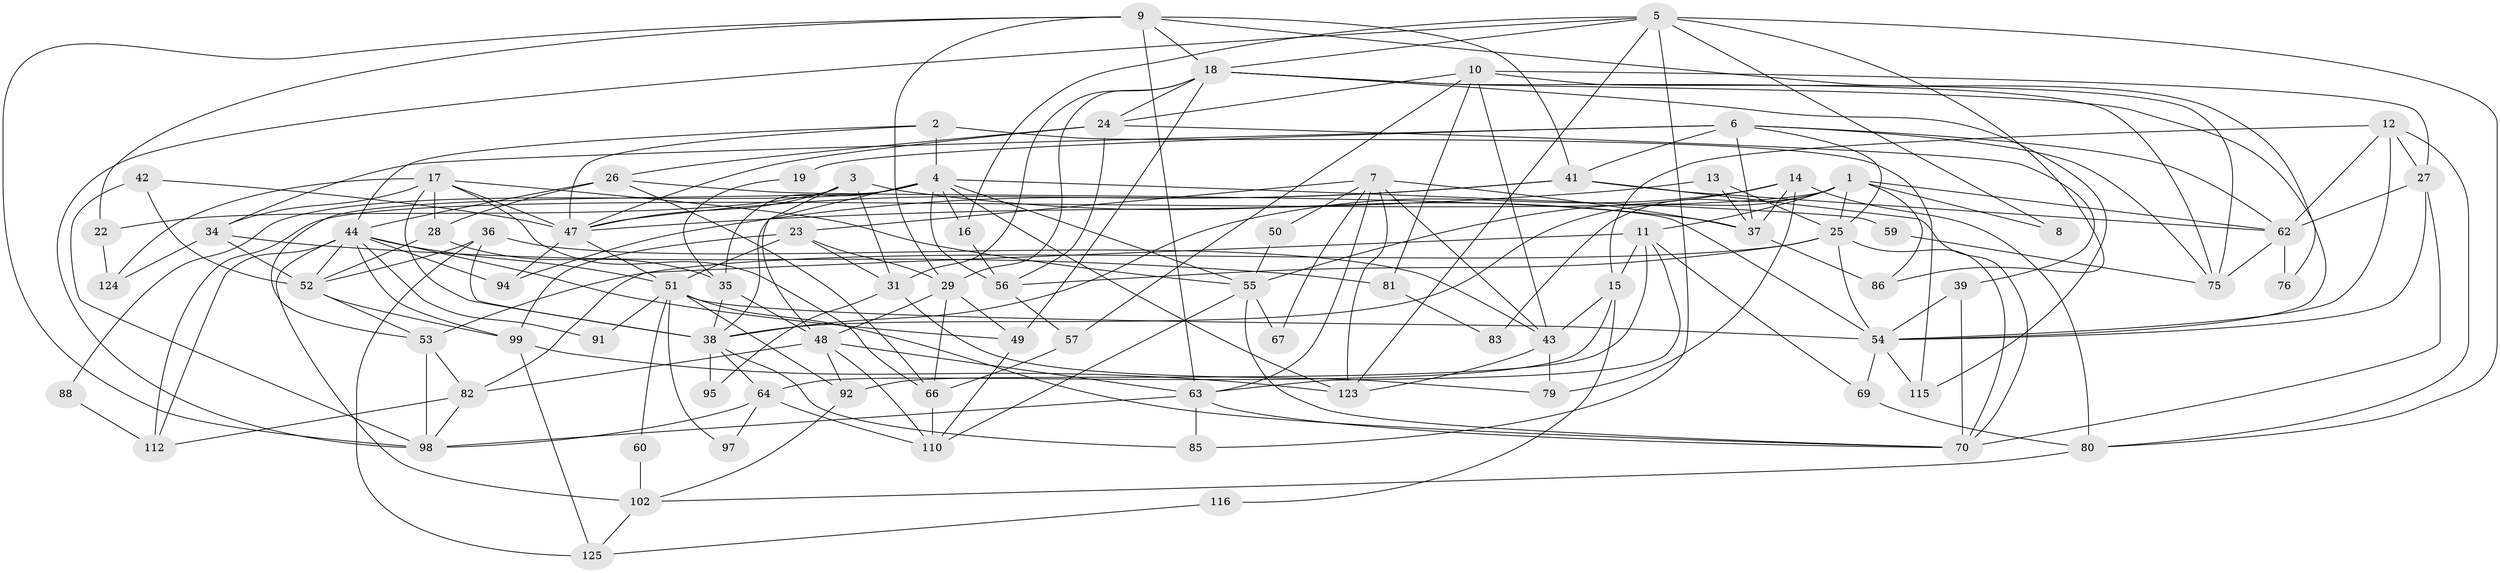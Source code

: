 // original degree distribution, {6: 0.112, 3: 0.28, 9: 0.008, 4: 0.232, 5: 0.184, 2: 0.144, 7: 0.04}
// Generated by graph-tools (version 1.1) at 2025/11/02/27/25 16:11:20]
// undirected, 83 vertices, 204 edges
graph export_dot {
graph [start="1"]
  node [color=gray90,style=filled];
  1 [super="+118"];
  2 [super="+107"];
  3;
  4 [super="+46"];
  5 [super="+21"];
  6 [super="+68"];
  7 [super="+93"];
  8;
  9 [super="+74"];
  10 [super="+20"];
  11 [super="+32"];
  12;
  13 [super="+33"];
  14 [super="+122"];
  15;
  16 [super="+65"];
  17 [super="+87"];
  18 [super="+61"];
  19;
  22;
  23;
  24 [super="+71"];
  25 [super="+30"];
  26 [super="+121"];
  27 [super="+108"];
  28;
  29 [super="+72"];
  31 [super="+111"];
  34 [super="+40"];
  35 [super="+117"];
  36 [super="+106"];
  37 [super="+113"];
  38 [super="+45"];
  39;
  41 [super="+58"];
  42;
  43 [super="+103"];
  44 [super="+78"];
  47 [super="+90"];
  48 [super="+77"];
  49 [super="+104"];
  50;
  51 [super="+96"];
  52 [super="+73"];
  53 [super="+105"];
  54 [super="+100"];
  55 [super="+109"];
  56;
  57;
  59;
  60;
  62 [super="+119"];
  63;
  64;
  66;
  67;
  69;
  70 [super="+89"];
  75;
  76;
  79;
  80;
  81;
  82 [super="+84"];
  83;
  85;
  86;
  88;
  91;
  92 [super="+101"];
  94;
  95;
  97;
  98;
  99 [super="+120"];
  102;
  110 [super="+114"];
  112;
  115;
  116;
  123;
  124;
  125;
  1 -- 8;
  1 -- 86;
  1 -- 112;
  1 -- 83;
  1 -- 25;
  1 -- 38;
  1 -- 62;
  1 -- 11;
  2 -- 115;
  2 -- 47;
  2 -- 4;
  2 -- 44;
  3 -- 31 [weight=2];
  3 -- 22;
  3 -- 47;
  3 -- 37;
  3 -- 48;
  4 -- 53 [weight=2];
  4 -- 55;
  4 -- 38;
  4 -- 56;
  4 -- 88;
  4 -- 123;
  4 -- 16;
  4 -- 59;
  4 -- 35;
  5 -- 98;
  5 -- 85;
  5 -- 123;
  5 -- 80;
  5 -- 18;
  5 -- 86;
  5 -- 8;
  5 -- 16;
  6 -- 19 [weight=2];
  6 -- 41;
  6 -- 34;
  6 -- 75;
  6 -- 25;
  6 -- 37;
  6 -- 62;
  7 -- 43;
  7 -- 63;
  7 -- 50;
  7 -- 67;
  7 -- 23;
  7 -- 123;
  7 -- 37;
  9 -- 63;
  9 -- 98;
  9 -- 22;
  9 -- 41;
  9 -- 29;
  9 -- 18;
  9 -- 54;
  10 -- 27;
  10 -- 81;
  10 -- 24;
  10 -- 57;
  10 -- 75;
  10 -- 43;
  11 -- 69;
  11 -- 15;
  11 -- 82;
  11 -- 63;
  11 -- 92;
  12 -- 80;
  12 -- 54;
  12 -- 15;
  12 -- 27;
  12 -- 62;
  13 -- 37;
  13 -- 47;
  13 -- 25;
  14 -- 38;
  14 -- 79;
  14 -- 80;
  14 -- 37;
  14 -- 55;
  15 -- 64;
  15 -- 43;
  15 -- 116;
  16 -- 56;
  17 -- 66;
  17 -- 47;
  17 -- 34;
  17 -- 124;
  17 -- 28;
  17 -- 55;
  17 -- 38;
  18 -- 115;
  18 -- 31;
  18 -- 24;
  18 -- 75;
  18 -- 76;
  18 -- 29;
  18 -- 49;
  19 -- 35;
  22 -- 124;
  23 -- 31;
  23 -- 99;
  23 -- 51;
  23 -- 29;
  24 -- 56;
  24 -- 26;
  24 -- 39;
  24 -- 47;
  25 -- 53;
  25 -- 56;
  25 -- 54;
  25 -- 70;
  26 -- 54;
  26 -- 66;
  26 -- 28;
  26 -- 44;
  27 -- 54;
  27 -- 70;
  27 -- 62;
  28 -- 35;
  28 -- 52;
  29 -- 49;
  29 -- 48;
  29 -- 66;
  31 -- 79;
  31 -- 95;
  34 -- 81;
  34 -- 124;
  34 -- 52;
  35 -- 48;
  35 -- 38;
  36 -- 38;
  36 -- 125;
  36 -- 52;
  36 -- 43;
  37 -- 86;
  38 -- 64;
  38 -- 85;
  38 -- 95;
  39 -- 70;
  39 -- 54;
  41 -- 62;
  41 -- 94;
  41 -- 47;
  41 -- 70;
  42 -- 98;
  42 -- 47;
  42 -- 52;
  43 -- 79;
  43 -- 123;
  44 -- 94;
  44 -- 51;
  44 -- 52;
  44 -- 91;
  44 -- 112;
  44 -- 102;
  44 -- 99;
  44 -- 49;
  47 -- 94;
  47 -- 51;
  48 -- 63;
  48 -- 82;
  48 -- 92;
  48 -- 110;
  49 -- 110;
  50 -- 55;
  51 -- 97;
  51 -- 91;
  51 -- 60;
  51 -- 54;
  51 -- 70;
  51 -- 92;
  52 -- 53;
  52 -- 99;
  53 -- 98;
  53 -- 82;
  54 -- 115;
  54 -- 69;
  55 -- 67;
  55 -- 110;
  55 -- 70;
  56 -- 57;
  57 -- 66;
  59 -- 75;
  60 -- 102;
  62 -- 75;
  62 -- 76;
  63 -- 85;
  63 -- 70;
  63 -- 98;
  64 -- 98;
  64 -- 97;
  64 -- 110;
  66 -- 110;
  69 -- 80;
  80 -- 102;
  81 -- 83;
  82 -- 112;
  82 -- 98;
  88 -- 112;
  92 -- 102;
  99 -- 123;
  99 -- 125;
  102 -- 125;
  116 -- 125;
}
